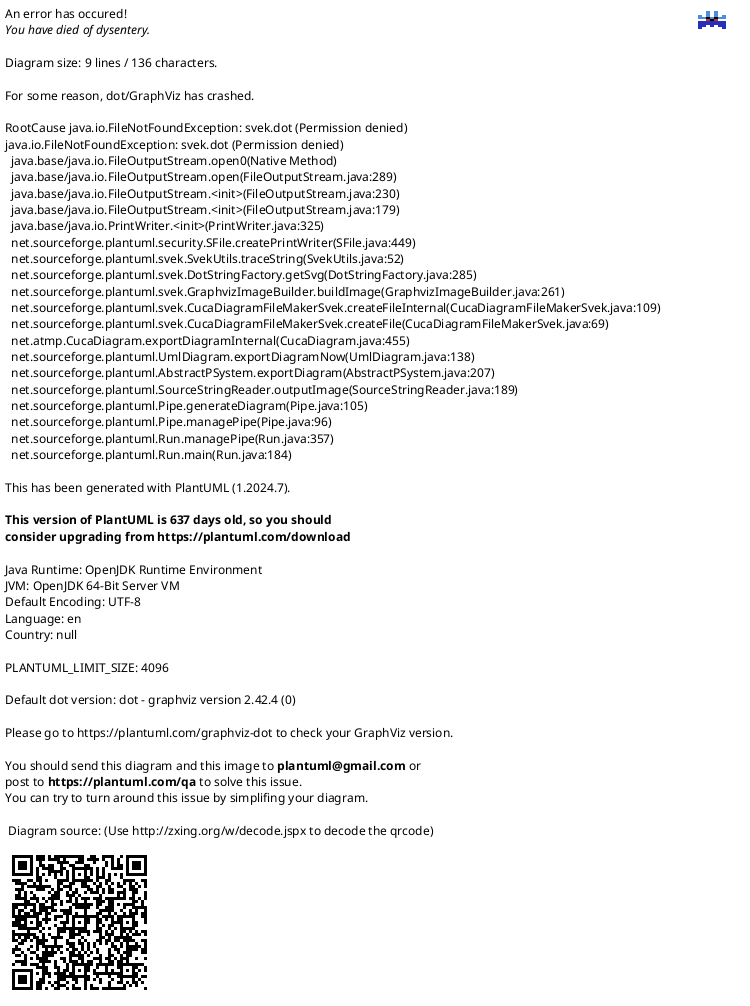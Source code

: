 {
  "sha1": "t34r1qjhymat2kt6xxi6d1swrjxjldl",
  "insertion": {
    "when": "2024-06-04T17:28:45.742Z",
    "user": "plantuml@gmail.com"
  }
}
@startuml
!pragma svek_trace on
component server
component client1
component client2
server -- IF
IF )-- client1
IF )-- client2
@enduml
